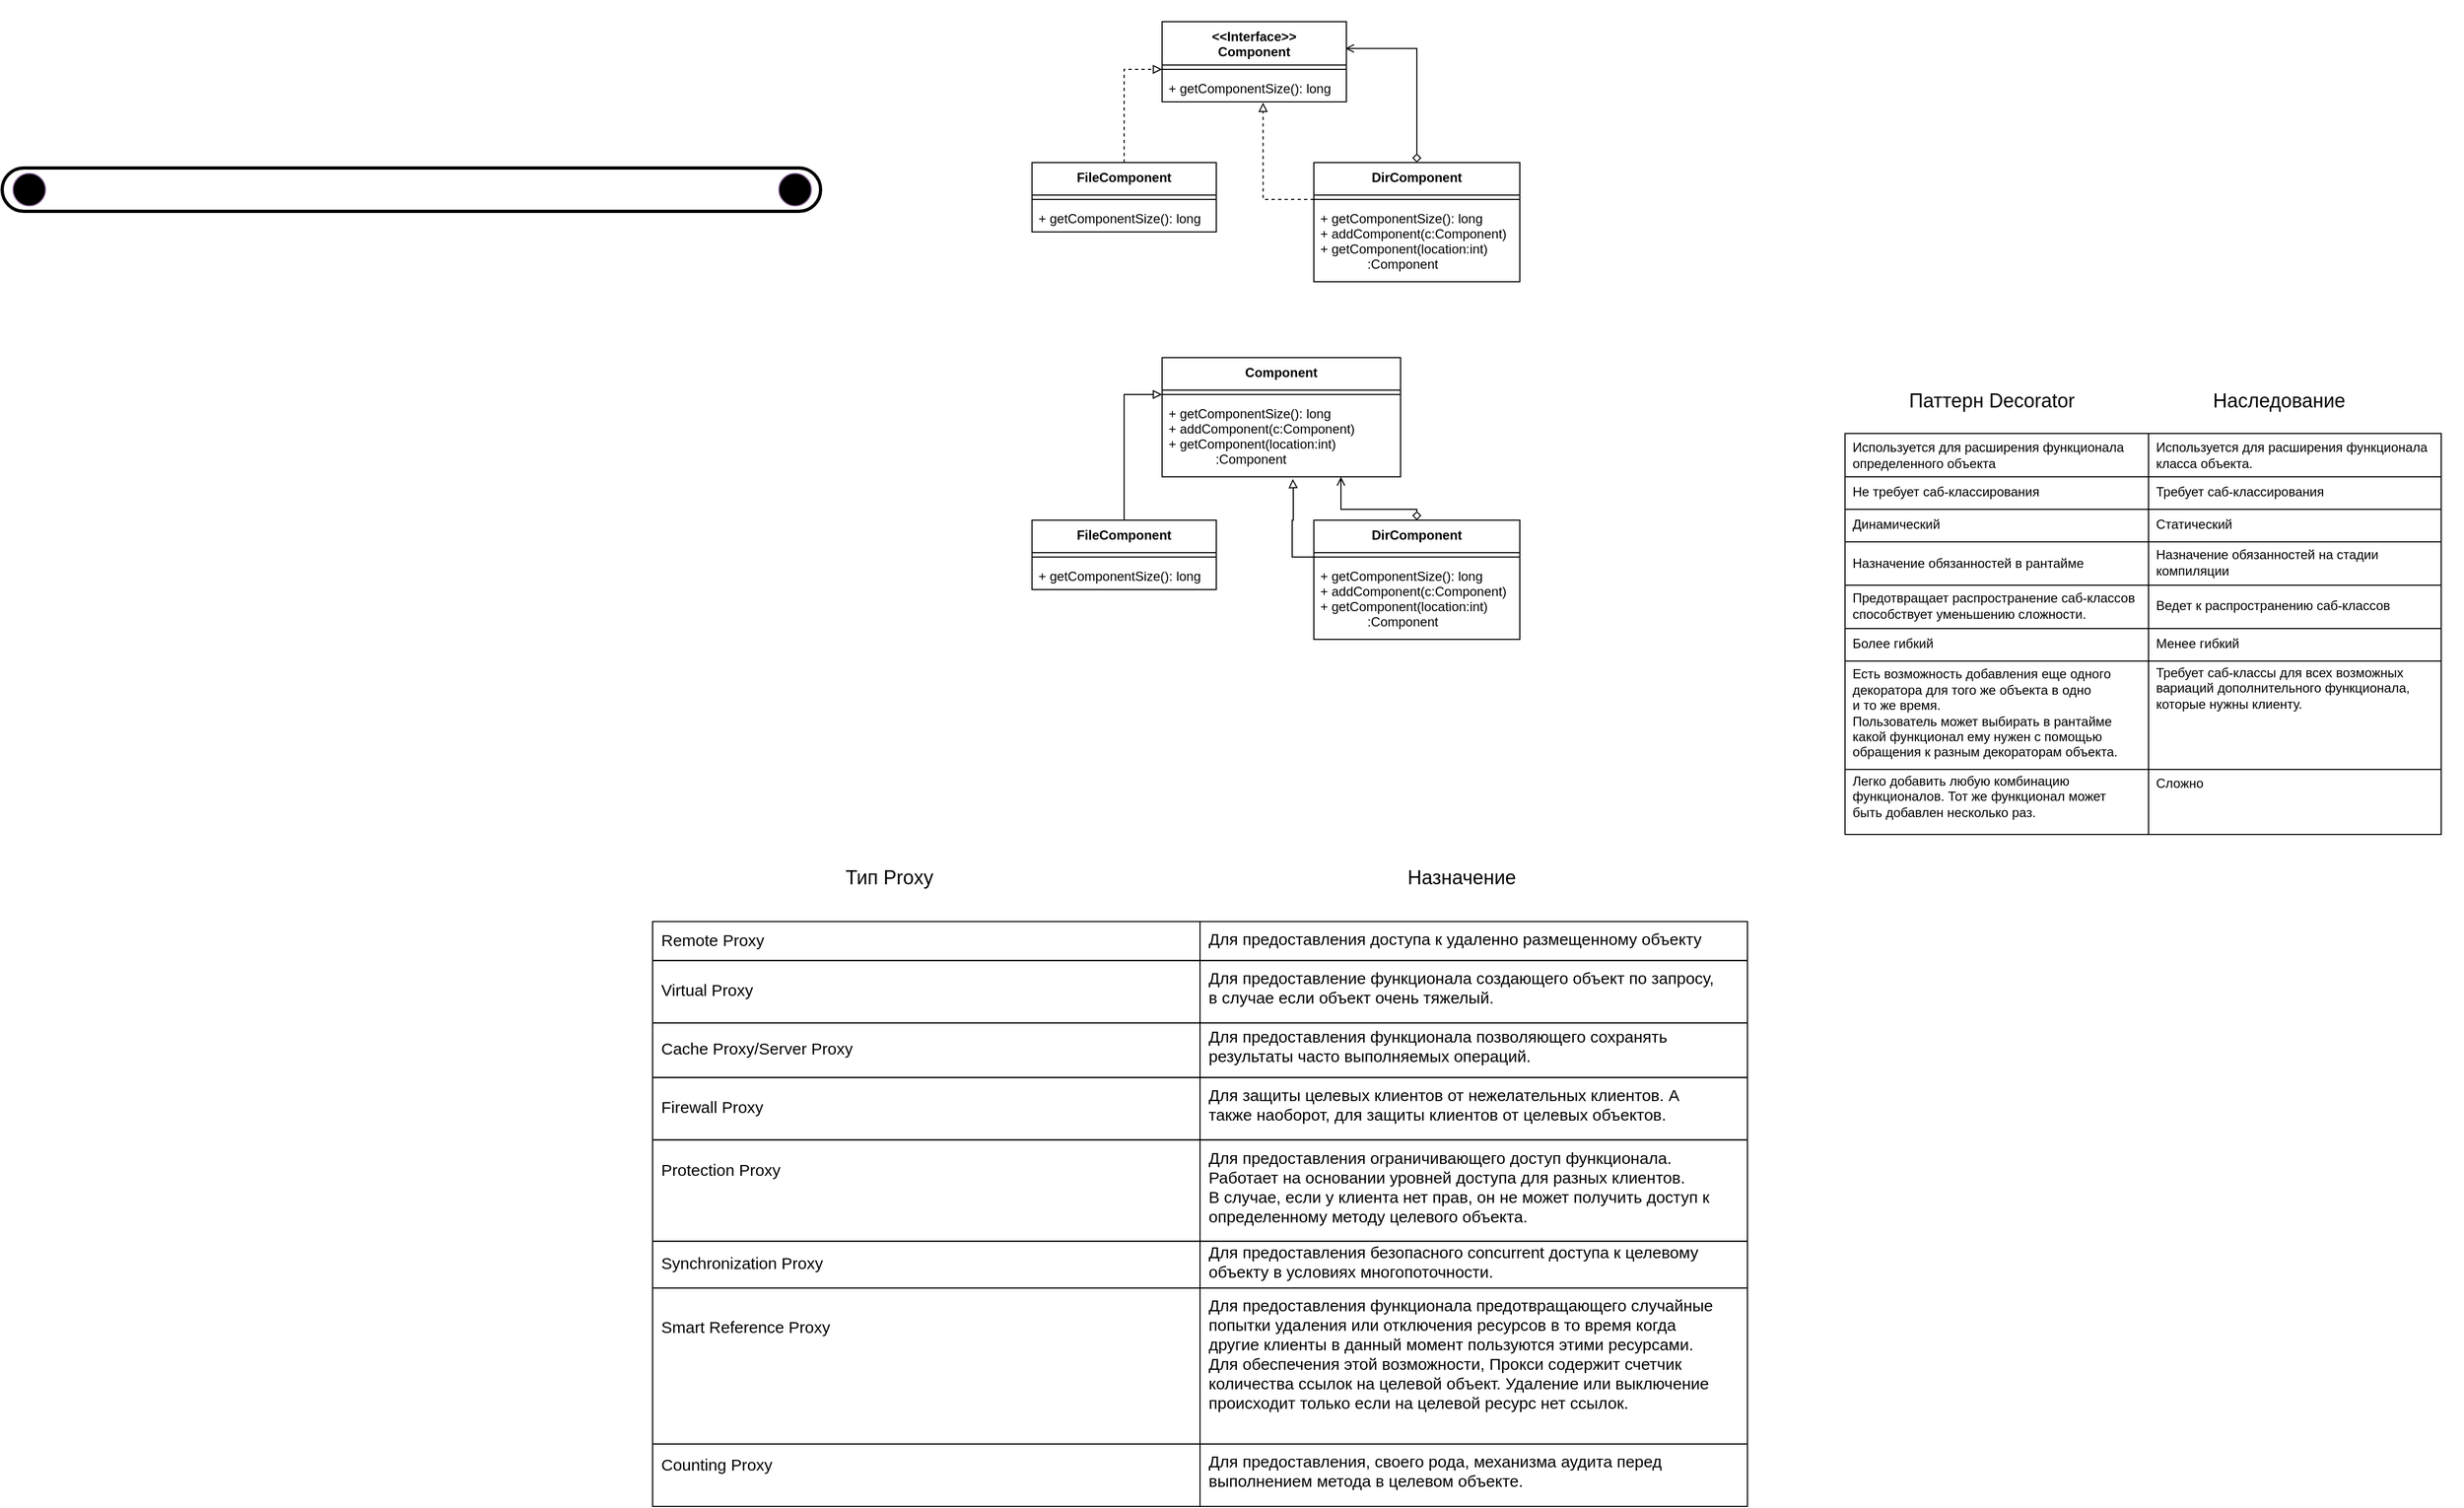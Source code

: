 <mxfile version="14.1.1" type="github">
  <diagram id="6sXWkbplTSW0TdqBarLm" name="Page-1">
    <mxGraphModel dx="1854" dy="570" grid="1" gridSize="10" guides="1" tooltips="1" connect="1" arrows="1" fold="1" page="1" pageScale="1" pageWidth="827" pageHeight="1169" math="0" shadow="0">
      <root>
        <mxCell id="0" />
        <mxCell id="1" parent="0" />
        <mxCell id="SIMHASHuIf-kfnJbrsUP-4" value="" style="rounded=1;whiteSpace=wrap;html=1;arcSize=50;strokeWidth=3;" vertex="1" parent="1">
          <mxGeometry x="-780" y="225" width="755" height="40" as="geometry" />
        </mxCell>
        <mxCell id="5iN4Q8ihnHbR1NjWREBR-65" value="" style="rounded=0;whiteSpace=wrap;html=1;strokeColor=none;" parent="1" vertex="1">
          <mxGeometry x="890" y="415" width="600" height="455" as="geometry" />
        </mxCell>
        <mxCell id="5iN4Q8ihnHbR1NjWREBR-55" value="" style="rounded=0;whiteSpace=wrap;html=1;fillColor=none;" parent="1" vertex="1">
          <mxGeometry x="1200" y="470" width="270" height="40" as="geometry" />
        </mxCell>
        <mxCell id="5iN4Q8ihnHbR1NjWREBR-43" value="" style="rounded=0;whiteSpace=wrap;html=1;fillColor=none;" parent="1" vertex="1">
          <mxGeometry x="920" y="570" width="280" height="40" as="geometry" />
        </mxCell>
        <mxCell id="5iN4Q8ihnHbR1NjWREBR-37" value="" style="rounded=0;whiteSpace=wrap;html=1;fillColor=none;" parent="1" vertex="1">
          <mxGeometry x="920" y="540" width="280" height="30" as="geometry" />
        </mxCell>
        <mxCell id="5iN4Q8ihnHbR1NjWREBR-36" value="" style="rounded=0;whiteSpace=wrap;html=1;fillColor=none;" parent="1" vertex="1">
          <mxGeometry x="920" y="510" width="280" height="30" as="geometry" />
        </mxCell>
        <mxCell id="5iN4Q8ihnHbR1NjWREBR-16" value="" style="rounded=0;whiteSpace=wrap;html=1;strokeColor=none;" parent="1" vertex="1">
          <mxGeometry x="140" y="70" width="500" height="282" as="geometry" />
        </mxCell>
        <mxCell id="5iN4Q8ihnHbR1NjWREBR-15" style="edgeStyle=orthogonalEdgeStyle;rounded=0;orthogonalLoop=1;jettySize=auto;html=1;dashed=1;startArrow=none;startFill=0;endArrow=block;endFill=0;" parent="1" source="5iN4Q8ihnHbR1NjWREBR-10" target="5iN4Q8ihnHbR1NjWREBR-5" edge="1">
          <mxGeometry relative="1" as="geometry" />
        </mxCell>
        <mxCell id="5iN4Q8ihnHbR1NjWREBR-13" style="edgeStyle=orthogonalEdgeStyle;rounded=0;orthogonalLoop=1;jettySize=auto;html=1;entryX=0.994;entryY=0.334;entryDx=0;entryDy=0;entryPerimeter=0;startArrow=diamond;startFill=0;endArrow=open;endFill=0;" parent="1" source="5iN4Q8ihnHbR1NjWREBR-7" target="5iN4Q8ihnHbR1NjWREBR-3" edge="1">
          <mxGeometry relative="1" as="geometry" />
        </mxCell>
        <mxCell id="5iN4Q8ihnHbR1NjWREBR-14" style="edgeStyle=orthogonalEdgeStyle;rounded=0;orthogonalLoop=1;jettySize=auto;html=1;entryX=0.548;entryY=1.027;entryDx=0;entryDy=0;entryPerimeter=0;startArrow=none;startFill=0;endArrow=block;endFill=0;dashed=1;" parent="1" source="5iN4Q8ihnHbR1NjWREBR-8" target="5iN4Q8ihnHbR1NjWREBR-6" edge="1">
          <mxGeometry relative="1" as="geometry" />
        </mxCell>
        <mxCell id="5iN4Q8ihnHbR1NjWREBR-3" value="&lt;&lt;Interface&gt;&gt;&#xa;Component&#xa;" style="swimlane;fontStyle=1;align=center;verticalAlign=top;childLayout=stackLayout;horizontal=1;startSize=40;horizontalStack=0;resizeParent=1;resizeParentMax=0;resizeLast=0;collapsible=1;marginBottom=0;" parent="1" vertex="1">
          <mxGeometry x="290" y="90" width="170" height="74" as="geometry" />
        </mxCell>
        <mxCell id="5iN4Q8ihnHbR1NjWREBR-5" value="" style="line;strokeWidth=1;fillColor=none;align=left;verticalAlign=middle;spacingTop=-1;spacingLeft=3;spacingRight=3;rotatable=0;labelPosition=right;points=[];portConstraint=eastwest;" parent="5iN4Q8ihnHbR1NjWREBR-3" vertex="1">
          <mxGeometry y="40" width="170" height="8" as="geometry" />
        </mxCell>
        <mxCell id="5iN4Q8ihnHbR1NjWREBR-6" value="+ getComponentSize(): long" style="text;strokeColor=none;fillColor=none;align=left;verticalAlign=top;spacingLeft=4;spacingRight=4;overflow=hidden;rotatable=0;points=[[0,0.5],[1,0.5]];portConstraint=eastwest;" parent="5iN4Q8ihnHbR1NjWREBR-3" vertex="1">
          <mxGeometry y="48" width="170" height="26" as="geometry" />
        </mxCell>
        <mxCell id="5iN4Q8ihnHbR1NjWREBR-10" value="FileComponent" style="swimlane;fontStyle=1;align=center;verticalAlign=top;childLayout=stackLayout;horizontal=1;startSize=30;horizontalStack=0;resizeParent=1;resizeParentMax=0;resizeLast=0;collapsible=1;marginBottom=0;" parent="1" vertex="1">
          <mxGeometry x="170" y="220" width="170" height="64" as="geometry" />
        </mxCell>
        <mxCell id="5iN4Q8ihnHbR1NjWREBR-11" value="" style="line;strokeWidth=1;fillColor=none;align=left;verticalAlign=middle;spacingTop=-1;spacingLeft=3;spacingRight=3;rotatable=0;labelPosition=right;points=[];portConstraint=eastwest;" parent="5iN4Q8ihnHbR1NjWREBR-10" vertex="1">
          <mxGeometry y="30" width="170" height="8" as="geometry" />
        </mxCell>
        <mxCell id="5iN4Q8ihnHbR1NjWREBR-12" value="+ getComponentSize(): long" style="text;strokeColor=none;fillColor=none;align=left;verticalAlign=top;spacingLeft=4;spacingRight=4;overflow=hidden;rotatable=0;points=[[0,0.5],[1,0.5]];portConstraint=eastwest;" parent="5iN4Q8ihnHbR1NjWREBR-10" vertex="1">
          <mxGeometry y="38" width="170" height="26" as="geometry" />
        </mxCell>
        <mxCell id="5iN4Q8ihnHbR1NjWREBR-7" value="DirComponent" style="swimlane;fontStyle=1;align=center;verticalAlign=top;childLayout=stackLayout;horizontal=1;startSize=30;horizontalStack=0;resizeParent=1;resizeParentMax=0;resizeLast=0;collapsible=1;marginBottom=0;" parent="1" vertex="1">
          <mxGeometry x="430" y="220" width="190" height="110" as="geometry" />
        </mxCell>
        <mxCell id="5iN4Q8ihnHbR1NjWREBR-8" value="" style="line;strokeWidth=1;fillColor=none;align=left;verticalAlign=middle;spacingTop=-1;spacingLeft=3;spacingRight=3;rotatable=0;labelPosition=right;points=[];portConstraint=eastwest;" parent="5iN4Q8ihnHbR1NjWREBR-7" vertex="1">
          <mxGeometry y="30" width="190" height="8" as="geometry" />
        </mxCell>
        <mxCell id="5iN4Q8ihnHbR1NjWREBR-9" value="+ getComponentSize(): long&#xa;+ addComponent(c:Component)&#xa;+ getComponent(location:int)&#xa;             :Component&#xa;&#xa;&#xa;" style="text;strokeColor=none;fillColor=none;align=left;verticalAlign=top;spacingLeft=4;spacingRight=4;overflow=hidden;rotatable=0;points=[[0,0.5],[1,0.5]];portConstraint=eastwest;" parent="5iN4Q8ihnHbR1NjWREBR-7" vertex="1">
          <mxGeometry y="38" width="190" height="72" as="geometry" />
        </mxCell>
        <mxCell id="5iN4Q8ihnHbR1NjWREBR-17" value="" style="rounded=0;whiteSpace=wrap;html=1;strokeColor=none;" parent="1" vertex="1">
          <mxGeometry x="140" y="380" width="500" height="282" as="geometry" />
        </mxCell>
        <mxCell id="5iN4Q8ihnHbR1NjWREBR-21" style="edgeStyle=orthogonalEdgeStyle;rounded=0;orthogonalLoop=1;jettySize=auto;html=1;startArrow=none;startFill=0;endArrow=block;endFill=0;" parent="1" source="5iN4Q8ihnHbR1NjWREBR-22" target="5iN4Q8ihnHbR1NjWREBR-19" edge="1">
          <mxGeometry relative="1" as="geometry" />
        </mxCell>
        <mxCell id="5iN4Q8ihnHbR1NjWREBR-25" style="edgeStyle=orthogonalEdgeStyle;rounded=0;orthogonalLoop=1;jettySize=auto;html=1;entryX=0.75;entryY=1;entryDx=0;entryDy=0;startArrow=diamond;startFill=0;endArrow=open;endFill=0;" parent="1" source="5iN4Q8ihnHbR1NjWREBR-26" target="5iN4Q8ihnHbR1NjWREBR-18" edge="1">
          <mxGeometry relative="1" as="geometry">
            <Array as="points">
              <mxPoint x="525" y="540" />
              <mxPoint x="455" y="540" />
            </Array>
          </mxGeometry>
        </mxCell>
        <mxCell id="5iN4Q8ihnHbR1NjWREBR-29" style="edgeStyle=orthogonalEdgeStyle;rounded=0;orthogonalLoop=1;jettySize=auto;html=1;entryX=0.548;entryY=1.027;entryDx=0;entryDy=0;entryPerimeter=0;startArrow=none;startFill=0;endArrow=block;endFill=0;" parent="1" source="5iN4Q8ihnHbR1NjWREBR-27" target="5iN4Q8ihnHbR1NjWREBR-20" edge="1">
          <mxGeometry relative="1" as="geometry">
            <Array as="points">
              <mxPoint x="410" y="584" />
              <mxPoint x="410" y="550" />
              <mxPoint x="411" y="550" />
              <mxPoint x="411" y="522" />
            </Array>
          </mxGeometry>
        </mxCell>
        <mxCell id="5iN4Q8ihnHbR1NjWREBR-18" value="Component&#xa;" style="swimlane;fontStyle=1;align=center;verticalAlign=top;childLayout=stackLayout;horizontal=1;startSize=30;horizontalStack=0;resizeParent=1;resizeParentMax=0;resizeLast=0;collapsible=1;marginBottom=0;" parent="1" vertex="1">
          <mxGeometry x="290" y="400" width="220" height="110" as="geometry" />
        </mxCell>
        <mxCell id="5iN4Q8ihnHbR1NjWREBR-19" value="" style="line;strokeWidth=1;fillColor=none;align=left;verticalAlign=middle;spacingTop=-1;spacingLeft=3;spacingRight=3;rotatable=0;labelPosition=right;points=[];portConstraint=eastwest;" parent="5iN4Q8ihnHbR1NjWREBR-18" vertex="1">
          <mxGeometry y="30" width="220" height="8" as="geometry" />
        </mxCell>
        <mxCell id="5iN4Q8ihnHbR1NjWREBR-20" value="+ getComponentSize(): long&#xa;+ addComponent(c:Component)&#xa;+ getComponent(location:int)&#xa;             :Component&#xa;&#xa;&#xa;&#xa;&#xa;" style="text;strokeColor=none;fillColor=none;align=left;verticalAlign=top;spacingLeft=4;spacingRight=4;overflow=hidden;rotatable=0;points=[[0,0.5],[1,0.5]];portConstraint=eastwest;" parent="5iN4Q8ihnHbR1NjWREBR-18" vertex="1">
          <mxGeometry y="38" width="220" height="72" as="geometry" />
        </mxCell>
        <mxCell id="5iN4Q8ihnHbR1NjWREBR-22" value="FileComponent" style="swimlane;fontStyle=1;align=center;verticalAlign=top;childLayout=stackLayout;horizontal=1;startSize=30;horizontalStack=0;resizeParent=1;resizeParentMax=0;resizeLast=0;collapsible=1;marginBottom=0;" parent="1" vertex="1">
          <mxGeometry x="170" y="550" width="170" height="64" as="geometry" />
        </mxCell>
        <mxCell id="5iN4Q8ihnHbR1NjWREBR-23" value="" style="line;strokeWidth=1;fillColor=none;align=left;verticalAlign=middle;spacingTop=-1;spacingLeft=3;spacingRight=3;rotatable=0;labelPosition=right;points=[];portConstraint=eastwest;" parent="5iN4Q8ihnHbR1NjWREBR-22" vertex="1">
          <mxGeometry y="30" width="170" height="8" as="geometry" />
        </mxCell>
        <mxCell id="5iN4Q8ihnHbR1NjWREBR-24" value="+ getComponentSize(): long" style="text;strokeColor=none;fillColor=none;align=left;verticalAlign=top;spacingLeft=4;spacingRight=4;overflow=hidden;rotatable=0;points=[[0,0.5],[1,0.5]];portConstraint=eastwest;" parent="5iN4Q8ihnHbR1NjWREBR-22" vertex="1">
          <mxGeometry y="38" width="170" height="26" as="geometry" />
        </mxCell>
        <mxCell id="5iN4Q8ihnHbR1NjWREBR-26" value="DirComponent" style="swimlane;fontStyle=1;align=center;verticalAlign=top;childLayout=stackLayout;horizontal=1;startSize=30;horizontalStack=0;resizeParent=1;resizeParentMax=0;resizeLast=0;collapsible=1;marginBottom=0;" parent="1" vertex="1">
          <mxGeometry x="430" y="550" width="190" height="110" as="geometry" />
        </mxCell>
        <mxCell id="5iN4Q8ihnHbR1NjWREBR-27" value="" style="line;strokeWidth=1;fillColor=none;align=left;verticalAlign=middle;spacingTop=-1;spacingLeft=3;spacingRight=3;rotatable=0;labelPosition=right;points=[];portConstraint=eastwest;" parent="5iN4Q8ihnHbR1NjWREBR-26" vertex="1">
          <mxGeometry y="30" width="190" height="8" as="geometry" />
        </mxCell>
        <mxCell id="5iN4Q8ihnHbR1NjWREBR-28" value="+ getComponentSize(): long&#xa;+ addComponent(c:Component)&#xa;+ getComponent(location:int)&#xa;             :Component&#xa;&#xa;&#xa;" style="text;strokeColor=none;fillColor=none;align=left;verticalAlign=top;spacingLeft=4;spacingRight=4;overflow=hidden;rotatable=0;points=[[0,0.5],[1,0.5]];portConstraint=eastwest;" parent="5iN4Q8ihnHbR1NjWREBR-26" vertex="1">
          <mxGeometry y="38" width="190" height="72" as="geometry" />
        </mxCell>
        <mxCell id="5iN4Q8ihnHbR1NjWREBR-31" value="&lt;font style=&quot;font-size: 18px&quot;&gt;Паттерн Decorator&lt;/font&gt;" style="text;html=1;align=center;verticalAlign=middle;resizable=0;points=[];autosize=1;" parent="1" vertex="1">
          <mxGeometry x="970" y="430" width="170" height="20" as="geometry" />
        </mxCell>
        <mxCell id="5iN4Q8ihnHbR1NjWREBR-32" value="&lt;div align=&quot;left&quot;&gt;Используется для расширения функционала &lt;br&gt;&lt;/div&gt;&lt;div align=&quot;left&quot;&gt;определенного объекта&lt;br&gt;&lt;/div&gt;" style="text;html=1;align=left;verticalAlign=middle;resizable=0;points=[];autosize=1;" parent="1" vertex="1">
          <mxGeometry x="925" y="475" width="260" height="30" as="geometry" />
        </mxCell>
        <mxCell id="5iN4Q8ihnHbR1NjWREBR-33" value="Не требует саб-классирования" style="text;html=1;align=left;verticalAlign=middle;resizable=0;points=[];autosize=1;" parent="1" vertex="1">
          <mxGeometry x="925" y="514" width="190" height="20" as="geometry" />
        </mxCell>
        <mxCell id="5iN4Q8ihnHbR1NjWREBR-34" value="Динамический" style="text;html=1;align=left;verticalAlign=middle;resizable=0;points=[];autosize=1;" parent="1" vertex="1">
          <mxGeometry x="925" y="544" width="90" height="20" as="geometry" />
        </mxCell>
        <mxCell id="5iN4Q8ihnHbR1NjWREBR-35" value="" style="rounded=0;whiteSpace=wrap;html=1;fillColor=none;" parent="1" vertex="1">
          <mxGeometry x="920" y="470" width="280" height="40" as="geometry" />
        </mxCell>
        <mxCell id="5iN4Q8ihnHbR1NjWREBR-38" value="" style="rounded=0;whiteSpace=wrap;html=1;fillColor=none;" parent="1" vertex="1">
          <mxGeometry x="920" y="650" width="280" height="30" as="geometry" />
        </mxCell>
        <mxCell id="5iN4Q8ihnHbR1NjWREBR-39" value="" style="rounded=0;whiteSpace=wrap;html=1;fillColor=none;" parent="1" vertex="1">
          <mxGeometry x="920" y="610" width="280" height="40" as="geometry" />
        </mxCell>
        <mxCell id="5iN4Q8ihnHbR1NjWREBR-40" value="Назначение обязанностей в рантайме" style="text;html=1;align=left;verticalAlign=middle;resizable=0;points=[];autosize=1;" parent="1" vertex="1">
          <mxGeometry x="925" y="580" width="220" height="20" as="geometry" />
        </mxCell>
        <mxCell id="5iN4Q8ihnHbR1NjWREBR-41" value="&lt;div&gt;Предотвращает распространение саб-классов&lt;/div&gt;&lt;div&gt;способствует уменьшению сложности. &lt;br&gt;&lt;/div&gt;" style="text;html=1;align=left;verticalAlign=middle;resizable=0;points=[];autosize=1;" parent="1" vertex="1">
          <mxGeometry x="925" y="614" width="270" height="30" as="geometry" />
        </mxCell>
        <mxCell id="5iN4Q8ihnHbR1NjWREBR-42" value="Более гибкий" style="text;html=1;align=left;verticalAlign=middle;resizable=0;points=[];autosize=1;" parent="1" vertex="1">
          <mxGeometry x="925" y="654" width="90" height="20" as="geometry" />
        </mxCell>
        <mxCell id="5iN4Q8ihnHbR1NjWREBR-44" value="" style="rounded=0;whiteSpace=wrap;html=1;fillColor=none;" parent="1" vertex="1">
          <mxGeometry x="920" y="680" width="280" height="100" as="geometry" />
        </mxCell>
        <mxCell id="5iN4Q8ihnHbR1NjWREBR-45" value="&lt;div&gt;Есть возможность добавления еще одного &lt;br&gt;&lt;/div&gt;&lt;div&gt;декоратора для того же объекта в одно&lt;/div&gt;&lt;div&gt;и то же время. &lt;br&gt;&lt;/div&gt;&lt;div&gt;Пользователь может выбирать в рантайме&lt;/div&gt;&lt;div&gt;какой функционал ему нужен с помощью&lt;/div&gt;&lt;div&gt;обращения к разным декораторам объекта. &lt;br&gt;&lt;/div&gt;" style="text;html=1;align=left;verticalAlign=middle;resizable=0;points=[];autosize=1;" parent="1" vertex="1">
          <mxGeometry x="925" y="683" width="260" height="90" as="geometry" />
        </mxCell>
        <mxCell id="5iN4Q8ihnHbR1NjWREBR-46" value="" style="rounded=0;whiteSpace=wrap;html=1;fillColor=none;" parent="1" vertex="1">
          <mxGeometry x="920" y="780" width="280" height="60" as="geometry" />
        </mxCell>
        <mxCell id="5iN4Q8ihnHbR1NjWREBR-47" value="&lt;div&gt;Легко добавить любую комбинацию &lt;br&gt;&lt;/div&gt;&lt;div&gt;функционалов. Тот же функционал может&lt;/div&gt;&lt;div&gt;быть добавлен несколько раз. &lt;br&gt;&lt;/div&gt;" style="text;html=1;align=left;verticalAlign=middle;resizable=0;points=[];autosize=1;" parent="1" vertex="1">
          <mxGeometry x="925" y="780" width="240" height="50" as="geometry" />
        </mxCell>
        <mxCell id="5iN4Q8ihnHbR1NjWREBR-48" value="" style="rounded=0;whiteSpace=wrap;html=1;fillColor=none;" parent="1" vertex="1">
          <mxGeometry x="1200" y="570" width="270" height="40" as="geometry" />
        </mxCell>
        <mxCell id="5iN4Q8ihnHbR1NjWREBR-49" value="" style="rounded=0;whiteSpace=wrap;html=1;fillColor=none;" parent="1" vertex="1">
          <mxGeometry x="1200" y="540" width="270" height="30" as="geometry" />
        </mxCell>
        <mxCell id="5iN4Q8ihnHbR1NjWREBR-50" value="" style="rounded=0;whiteSpace=wrap;html=1;fillColor=none;" parent="1" vertex="1">
          <mxGeometry x="1200" y="510" width="270" height="30" as="geometry" />
        </mxCell>
        <mxCell id="5iN4Q8ihnHbR1NjWREBR-51" value="&lt;font style=&quot;font-size: 18px&quot;&gt;Наследование&lt;/font&gt;" style="text;html=1;align=center;verticalAlign=middle;resizable=0;points=[];autosize=1;" parent="1" vertex="1">
          <mxGeometry x="1250" y="430" width="140" height="20" as="geometry" />
        </mxCell>
        <mxCell id="5iN4Q8ihnHbR1NjWREBR-52" value="&lt;div&gt;Используется для расширения функционала &lt;br&gt;&lt;/div&gt;&lt;div&gt;класса объекта. &lt;br&gt;&lt;/div&gt;" style="text;html=1;align=left;verticalAlign=middle;resizable=0;points=[];autosize=1;" parent="1" vertex="1">
          <mxGeometry x="1205" y="475" width="260" height="30" as="geometry" />
        </mxCell>
        <mxCell id="5iN4Q8ihnHbR1NjWREBR-53" value="Требует саб-классирования" style="text;html=1;align=left;verticalAlign=middle;resizable=0;points=[];autosize=1;" parent="1" vertex="1">
          <mxGeometry x="1205" y="514" width="170" height="20" as="geometry" />
        </mxCell>
        <mxCell id="5iN4Q8ihnHbR1NjWREBR-54" value="Статический" style="text;html=1;align=left;verticalAlign=middle;resizable=0;points=[];autosize=1;" parent="1" vertex="1">
          <mxGeometry x="1205" y="544" width="90" height="20" as="geometry" />
        </mxCell>
        <mxCell id="5iN4Q8ihnHbR1NjWREBR-56" value="" style="rounded=0;whiteSpace=wrap;html=1;fillColor=none;" parent="1" vertex="1">
          <mxGeometry x="1200" y="650" width="270" height="30" as="geometry" />
        </mxCell>
        <mxCell id="5iN4Q8ihnHbR1NjWREBR-57" value="" style="rounded=0;whiteSpace=wrap;html=1;fillColor=none;" parent="1" vertex="1">
          <mxGeometry x="1200" y="610" width="270" height="40" as="geometry" />
        </mxCell>
        <mxCell id="5iN4Q8ihnHbR1NjWREBR-58" value="&lt;div&gt;Назначение обязанностей на стадии &lt;br&gt;&lt;/div&gt;&lt;div&gt;компиляции&lt;/div&gt;" style="text;html=1;align=left;verticalAlign=middle;resizable=0;points=[];autosize=1;" parent="1" vertex="1">
          <mxGeometry x="1205" y="574" width="220" height="30" as="geometry" />
        </mxCell>
        <mxCell id="5iN4Q8ihnHbR1NjWREBR-59" value="Ведет к распространению саб-классов" style="text;html=1;align=left;verticalAlign=middle;resizable=0;points=[];autosize=1;" parent="1" vertex="1">
          <mxGeometry x="1205" y="619" width="230" height="20" as="geometry" />
        </mxCell>
        <mxCell id="5iN4Q8ihnHbR1NjWREBR-60" value="Менее гибкий" style="text;html=1;align=left;verticalAlign=middle;resizable=0;points=[];autosize=1;" parent="1" vertex="1">
          <mxGeometry x="1205" y="654" width="90" height="20" as="geometry" />
        </mxCell>
        <mxCell id="5iN4Q8ihnHbR1NjWREBR-61" value="" style="rounded=0;whiteSpace=wrap;html=1;fillColor=none;" parent="1" vertex="1">
          <mxGeometry x="1200" y="680" width="270" height="100" as="geometry" />
        </mxCell>
        <mxCell id="5iN4Q8ihnHbR1NjWREBR-62" value="&lt;div&gt;Требует саб-классы для всех возможных &lt;br&gt;&lt;/div&gt;&lt;div&gt;вариаций дополнительного функционала, &lt;br&gt;&lt;/div&gt;&lt;div&gt;которые нужны клиенту.&amp;nbsp; &lt;br&gt;&lt;/div&gt;" style="text;html=1;align=left;verticalAlign=middle;resizable=0;points=[];autosize=1;" parent="1" vertex="1">
          <mxGeometry x="1205" y="680" width="240" height="50" as="geometry" />
        </mxCell>
        <mxCell id="5iN4Q8ihnHbR1NjWREBR-63" value="" style="rounded=0;whiteSpace=wrap;html=1;fillColor=none;" parent="1" vertex="1">
          <mxGeometry x="1200" y="780" width="270" height="60" as="geometry" />
        </mxCell>
        <mxCell id="5iN4Q8ihnHbR1NjWREBR-64" value="Сложно" style="text;html=1;align=left;verticalAlign=middle;resizable=0;points=[];autosize=1;" parent="1" vertex="1">
          <mxGeometry x="1205" y="783" width="60" height="20" as="geometry" />
        </mxCell>
        <mxCell id="aFYoz8bnzRgBIIWQJFUe-56" value="" style="group" parent="1" vertex="1" connectable="0">
          <mxGeometry x="-180" y="956.341" width="1010.0" height="57.561" as="geometry" />
        </mxCell>
        <mxCell id="aFYoz8bnzRgBIIWQJFUe-22" value="" style="rounded=0;whiteSpace=wrap;html=1;fillColor=none;" parent="aFYoz8bnzRgBIIWQJFUe-56" vertex="1">
          <mxGeometry x="505.0" width="505.0" height="57.561" as="geometry" />
        </mxCell>
        <mxCell id="aFYoz8bnzRgBIIWQJFUe-48" value="" style="rounded=0;whiteSpace=wrap;html=1;fillColor=none;" parent="aFYoz8bnzRgBIIWQJFUe-56" vertex="1">
          <mxGeometry width="505.0" height="57.561" as="geometry" />
        </mxCell>
        <mxCell id="aFYoz8bnzRgBIIWQJFUe-55" value="" style="group" parent="1" vertex="1" connectable="0">
          <mxGeometry x="-180" y="1013.902" width="1010.0" height="50.366" as="geometry" />
        </mxCell>
        <mxCell id="aFYoz8bnzRgBIIWQJFUe-21" value="" style="rounded=0;whiteSpace=wrap;html=1;fillColor=none;" parent="aFYoz8bnzRgBIIWQJFUe-55" vertex="1">
          <mxGeometry x="505.0" width="505.0" height="50.366" as="geometry" />
        </mxCell>
        <mxCell id="aFYoz8bnzRgBIIWQJFUe-47" value="" style="rounded=0;whiteSpace=wrap;html=1;fillColor=none;" parent="aFYoz8bnzRgBIIWQJFUe-55" vertex="1">
          <mxGeometry width="505.0" height="50.366" as="geometry" />
        </mxCell>
        <mxCell id="aFYoz8bnzRgBIIWQJFUe-34" value="" style="rounded=0;whiteSpace=wrap;html=1;fillColor=none;" parent="1" vertex="1">
          <mxGeometry x="325.0" y="1402.439" width="505.0" height="57.561" as="geometry" />
        </mxCell>
        <mxCell id="aFYoz8bnzRgBIIWQJFUe-28" value="" style="rounded=0;whiteSpace=wrap;html=1;fillColor=none;" parent="1" vertex="1">
          <mxGeometry x="325.0" y="1121.829" width="505.0" height="93.537" as="geometry" />
        </mxCell>
        <mxCell id="aFYoz8bnzRgBIIWQJFUe-27" value="" style="rounded=0;whiteSpace=wrap;html=1;fillColor=none;" parent="1" vertex="1">
          <mxGeometry x="325.0" y="1215.366" width="505.0" height="43.171" as="geometry" />
        </mxCell>
        <mxCell id="aFYoz8bnzRgBIIWQJFUe-32" value="" style="rounded=0;whiteSpace=wrap;html=1;fillColor=none;" parent="1" vertex="1">
          <mxGeometry x="325.0" y="1258.537" width="505.0" height="143.902" as="geometry" />
        </mxCell>
        <mxCell id="aFYoz8bnzRgBIIWQJFUe-49" value="" style="rounded=0;whiteSpace=wrap;html=1;fillColor=none;" parent="1" vertex="1">
          <mxGeometry x="-180" y="1215.366" width="505.0" height="43.171" as="geometry" />
        </mxCell>
        <mxCell id="aFYoz8bnzRgBIIWQJFUe-51" value="" style="rounded=0;whiteSpace=wrap;html=1;fillColor=none;" parent="1" vertex="1">
          <mxGeometry x="-180" y="1258.537" width="505.0" height="143.902" as="geometry" />
        </mxCell>
        <mxCell id="aFYoz8bnzRgBIIWQJFUe-20" value="" style="rounded=0;whiteSpace=wrap;html=1;fillColor=none;" parent="1" vertex="1">
          <mxGeometry x="325.0" y="1064.268" width="505.0" height="57.561" as="geometry" />
        </mxCell>
        <mxCell id="aFYoz8bnzRgBIIWQJFUe-46" value="" style="rounded=0;whiteSpace=wrap;html=1;fillColor=none;" parent="1" vertex="1">
          <mxGeometry x="-180" y="1064.268" width="505.0" height="57.561" as="geometry" />
        </mxCell>
        <mxCell id="aFYoz8bnzRgBIIWQJFUe-2" value="" style="rounded=0;whiteSpace=wrap;html=1;fillColor=none;" parent="1" vertex="1">
          <mxGeometry x="325.0" y="920.366" width="505.0" height="35.976" as="geometry" />
        </mxCell>
        <mxCell id="aFYoz8bnzRgBIIWQJFUe-45" value="" style="rounded=0;whiteSpace=wrap;html=1;fillColor=none;" parent="1" vertex="1">
          <mxGeometry x="-180" y="920.366" width="505.0" height="35.976" as="geometry" />
        </mxCell>
        <mxCell id="aFYoz8bnzRgBIIWQJFUe-6" value="&lt;font style=&quot;font-size: 18px&quot;&gt;Тип Proxy&lt;/font&gt;" style="text;html=1;align=center;verticalAlign=middle;resizable=0;points=[];autosize=1;" parent="1" vertex="1">
          <mxGeometry x="-11.667" y="870" width="100" height="20" as="geometry" />
        </mxCell>
        <mxCell id="aFYoz8bnzRgBIIWQJFUe-23" value="&lt;font style=&quot;font-size: 18px&quot;&gt;Назначение&lt;/font&gt;" style="text;html=1;align=center;verticalAlign=middle;resizable=0;points=[];autosize=1;" parent="1" vertex="1">
          <mxGeometry x="506.282" y="870" width="120" height="20" as="geometry" />
        </mxCell>
        <mxCell id="aFYoz8bnzRgBIIWQJFUe-24" value="Для предоставления доступа к удаленно размещенному объекту" style="text;html=1;align=left;verticalAlign=middle;resizable=0;points=[];autosize=1;fontSize=15;" parent="1" vertex="1">
          <mxGeometry x="331.474" y="926.244" width="470" height="20" as="geometry" />
        </mxCell>
        <mxCell id="aFYoz8bnzRgBIIWQJFUe-25" value="&lt;div style=&quot;font-size: 15px;&quot;&gt;Для предоставление функционала создающего объект по запросу, &lt;br style=&quot;font-size: 15px;&quot;&gt;&lt;/div&gt;&lt;div style=&quot;font-size: 15px;&quot;&gt;в случае если объект очень тяжелый. &lt;br style=&quot;font-size: 15px;&quot;&gt;&lt;/div&gt;" style="text;html=1;align=left;verticalAlign=middle;resizable=0;points=[];autosize=1;fontSize=15;" parent="1" vertex="1">
          <mxGeometry x="331.474" y="961.098" width="480" height="40" as="geometry" />
        </mxCell>
        <mxCell id="aFYoz8bnzRgBIIWQJFUe-26" value="&lt;div style=&quot;font-size: 15px;&quot;&gt;Для предоставления функционала позволяющего сохранять &lt;br style=&quot;font-size: 15px;&quot;&gt;&lt;/div&gt;&lt;div style=&quot;font-size: 15px;&quot;&gt;результаты часто выполняемых операций. &lt;br style=&quot;font-size: 15px;&quot;&gt;&lt;/div&gt;" style="text;html=1;align=left;verticalAlign=middle;resizable=0;points=[];autosize=1;fontSize=15;" parent="1" vertex="1">
          <mxGeometry x="331.474" y="1015.341" width="440" height="40" as="geometry" />
        </mxCell>
        <mxCell id="aFYoz8bnzRgBIIWQJFUe-29" value="&lt;div style=&quot;font-size: 15px;&quot;&gt;Для защиты целевых клиентов от нежелательных клиентов. А &lt;br style=&quot;font-size: 15px;&quot;&gt;&lt;/div&gt;&lt;div style=&quot;font-size: 15px;&quot;&gt;также наоборот, для защиты клиентов от целевых объектов.&lt;br style=&quot;font-size: 15px;&quot;&gt; &lt;/div&gt;" style="text;html=1;align=left;verticalAlign=middle;resizable=0;points=[];autosize=1;fontSize=15;" parent="1" vertex="1">
          <mxGeometry x="331.474" y="1069.024" width="450" height="40" as="geometry" />
        </mxCell>
        <mxCell id="aFYoz8bnzRgBIIWQJFUe-30" value="&lt;div style=&quot;font-size: 15px;&quot;&gt;Для предоставления ограничивающего доступ функционала. &lt;br style=&quot;font-size: 15px;&quot;&gt;&lt;/div&gt;&lt;div style=&quot;font-size: 15px;&quot;&gt;Работает на основании уровней доступа для разных клиентов. &lt;br style=&quot;font-size: 15px;&quot;&gt;&lt;/div&gt;&lt;div style=&quot;font-size: 15px;&quot;&gt;В случае, если у клиента нет прав, он не может получить доступ к &lt;br style=&quot;font-size: 15px;&quot;&gt;&lt;/div&gt;&lt;div style=&quot;font-size: 15px;&quot;&gt;определенному методу целевого объекта. &lt;br style=&quot;font-size: 15px;&quot;&gt;&lt;/div&gt;" style="text;html=1;align=left;verticalAlign=middle;resizable=0;points=[];autosize=1;fontSize=15;" parent="1" vertex="1">
          <mxGeometry x="331.474" y="1124.707" width="480" height="80" as="geometry" />
        </mxCell>
        <mxCell id="aFYoz8bnzRgBIIWQJFUe-31" value="&lt;div style=&quot;font-size: 15px;&quot;&gt;Для предоставления безопасного concurrent доступа к целевому &lt;br style=&quot;font-size: 15px;&quot;&gt;&lt;/div&gt;&lt;div style=&quot;font-size: 15px;&quot;&gt;объекту в условиях многопоточности. &lt;br style=&quot;font-size: 15px;&quot;&gt;&lt;/div&gt;" style="text;html=1;align=left;verticalAlign=middle;resizable=0;points=[];autosize=1;fontSize=15;" parent="1" vertex="1">
          <mxGeometry x="331.474" y="1213.927" width="470" height="40" as="geometry" />
        </mxCell>
        <mxCell id="aFYoz8bnzRgBIIWQJFUe-33" value="&lt;div style=&quot;font-size: 15px;&quot;&gt;Для предоставления функционала предотвращающего случайные &lt;br style=&quot;font-size: 15px;&quot;&gt;&lt;/div&gt;&lt;div style=&quot;font-size: 15px;&quot;&gt;попытки удаления или отключения ресурсов в то время когда&lt;/div&gt;&lt;div style=&quot;font-size: 15px;&quot;&gt;другие клиенты в данный момент пользуются этими ресурсами. &lt;br style=&quot;font-size: 15px;&quot;&gt;&lt;/div&gt;&lt;div style=&quot;font-size: 15px;&quot;&gt;Для обеспечения этой возможности, Прокси содержит счетчик &lt;br style=&quot;font-size: 15px;&quot;&gt;&lt;/div&gt;&lt;div style=&quot;font-size: 15px;&quot;&gt;количества ссылок на целевой объект. Удаление или выключение &lt;br style=&quot;font-size: 15px;&quot;&gt;&lt;/div&gt;&lt;div style=&quot;font-size: 15px;&quot;&gt;происходит только если на целевой ресурс нет ссылок. &lt;br style=&quot;font-size: 15px;&quot;&gt;&lt;/div&gt;" style="text;html=1;align=left;verticalAlign=middle;resizable=0;points=[];autosize=1;fontSize=15;" parent="1" vertex="1">
          <mxGeometry x="331.474" y="1264.415" width="480" height="110" as="geometry" />
        </mxCell>
        <mxCell id="aFYoz8bnzRgBIIWQJFUe-35" value="&lt;div style=&quot;font-size: 15px;&quot;&gt;Для предоставления, своего рода, механизма аудита перед &lt;br style=&quot;font-size: 15px;&quot;&gt;&lt;/div&gt;&lt;div style=&quot;font-size: 15px;&quot;&gt;выполнением метода в целевом объекте. &lt;br style=&quot;font-size: 15px;&quot;&gt;&lt;/div&gt;" style="text;html=1;align=left;verticalAlign=middle;resizable=0;points=[];autosize=1;fontSize=15;" parent="1" vertex="1">
          <mxGeometry x="331.474" y="1406.756" width="430" height="40" as="geometry" />
        </mxCell>
        <mxCell id="aFYoz8bnzRgBIIWQJFUe-37" value="Remote Proxy" style="text;html=1;align=left;verticalAlign=middle;resizable=0;points=[];autosize=1;fontSize=15;" parent="1" vertex="1">
          <mxGeometry x="-173.526" y="927.244" width="110" height="20" as="geometry" />
        </mxCell>
        <mxCell id="aFYoz8bnzRgBIIWQJFUe-38" value="Virtual Proxy" style="text;html=1;align=left;verticalAlign=middle;resizable=0;points=[];autosize=1;fontSize=15;" parent="1" vertex="1">
          <mxGeometry x="-173.526" y="973.293" width="100" height="20" as="geometry" />
        </mxCell>
        <mxCell id="aFYoz8bnzRgBIIWQJFUe-39" value="Cache Proxy/Server Proxy" style="text;html=1;align=left;verticalAlign=middle;resizable=0;points=[];autosize=1;fontSize=15;" parent="1" vertex="1">
          <mxGeometry x="-173.526" y="1026.537" width="190" height="20" as="geometry" />
        </mxCell>
        <mxCell id="aFYoz8bnzRgBIIWQJFUe-40" value="Firewall Proxy" style="text;html=1;align=left;verticalAlign=middle;resizable=0;points=[];autosize=1;fontSize=15;" parent="1" vertex="1">
          <mxGeometry x="-173.526" y="1081.22" width="110" height="20" as="geometry" />
        </mxCell>
        <mxCell id="aFYoz8bnzRgBIIWQJFUe-41" value="Protection Proxy" style="text;html=1;align=left;verticalAlign=middle;resizable=0;points=[];autosize=1;fontSize=15;" parent="1" vertex="1">
          <mxGeometry x="-173.526" y="1138.78" width="130" height="20" as="geometry" />
        </mxCell>
        <mxCell id="aFYoz8bnzRgBIIWQJFUe-42" value="Synchronization Proxy" style="text;html=1;align=left;verticalAlign=middle;resizable=0;points=[];autosize=1;fontSize=15;" parent="1" vertex="1">
          <mxGeometry x="-173.526" y="1225.122" width="160" height="20" as="geometry" />
        </mxCell>
        <mxCell id="aFYoz8bnzRgBIIWQJFUe-43" value="Smart Reference Proxy" style="text;html=1;align=left;verticalAlign=middle;resizable=0;points=[];autosize=1;fontSize=15;" parent="1" vertex="1">
          <mxGeometry x="-173.526" y="1284.122" width="170" height="20" as="geometry" />
        </mxCell>
        <mxCell id="aFYoz8bnzRgBIIWQJFUe-44" value="Counting Proxy" style="text;html=1;align=left;verticalAlign=middle;resizable=0;points=[];autosize=1;fontSize=15;" parent="1" vertex="1">
          <mxGeometry x="-173.526" y="1410.756" width="120" height="20" as="geometry" />
        </mxCell>
        <mxCell id="aFYoz8bnzRgBIIWQJFUe-50" value="" style="rounded=0;whiteSpace=wrap;html=1;fillColor=none;" parent="1" vertex="1">
          <mxGeometry x="-180" y="1121.829" width="505.0" height="93.537" as="geometry" />
        </mxCell>
        <mxCell id="aFYoz8bnzRgBIIWQJFUe-52" value="" style="rounded=0;whiteSpace=wrap;html=1;fillColor=none;" parent="1" vertex="1">
          <mxGeometry x="-180" y="1402.439" width="505.0" height="57.561" as="geometry" />
        </mxCell>
        <mxCell id="SIMHASHuIf-kfnJbrsUP-1" value="" style="ellipse;whiteSpace=wrap;html=1;strokeColor=#9673a6;fillColor=#000000;" vertex="1" parent="1">
          <mxGeometry x="-770" y="230" width="30" height="30" as="geometry" />
        </mxCell>
        <mxCell id="SIMHASHuIf-kfnJbrsUP-2" value="" style="ellipse;whiteSpace=wrap;html=1;strokeColor=#9673a6;fillColor=#000000;" vertex="1" parent="1">
          <mxGeometry x="-63.53" y="230" width="30" height="30" as="geometry" />
        </mxCell>
      </root>
    </mxGraphModel>
  </diagram>
</mxfile>
